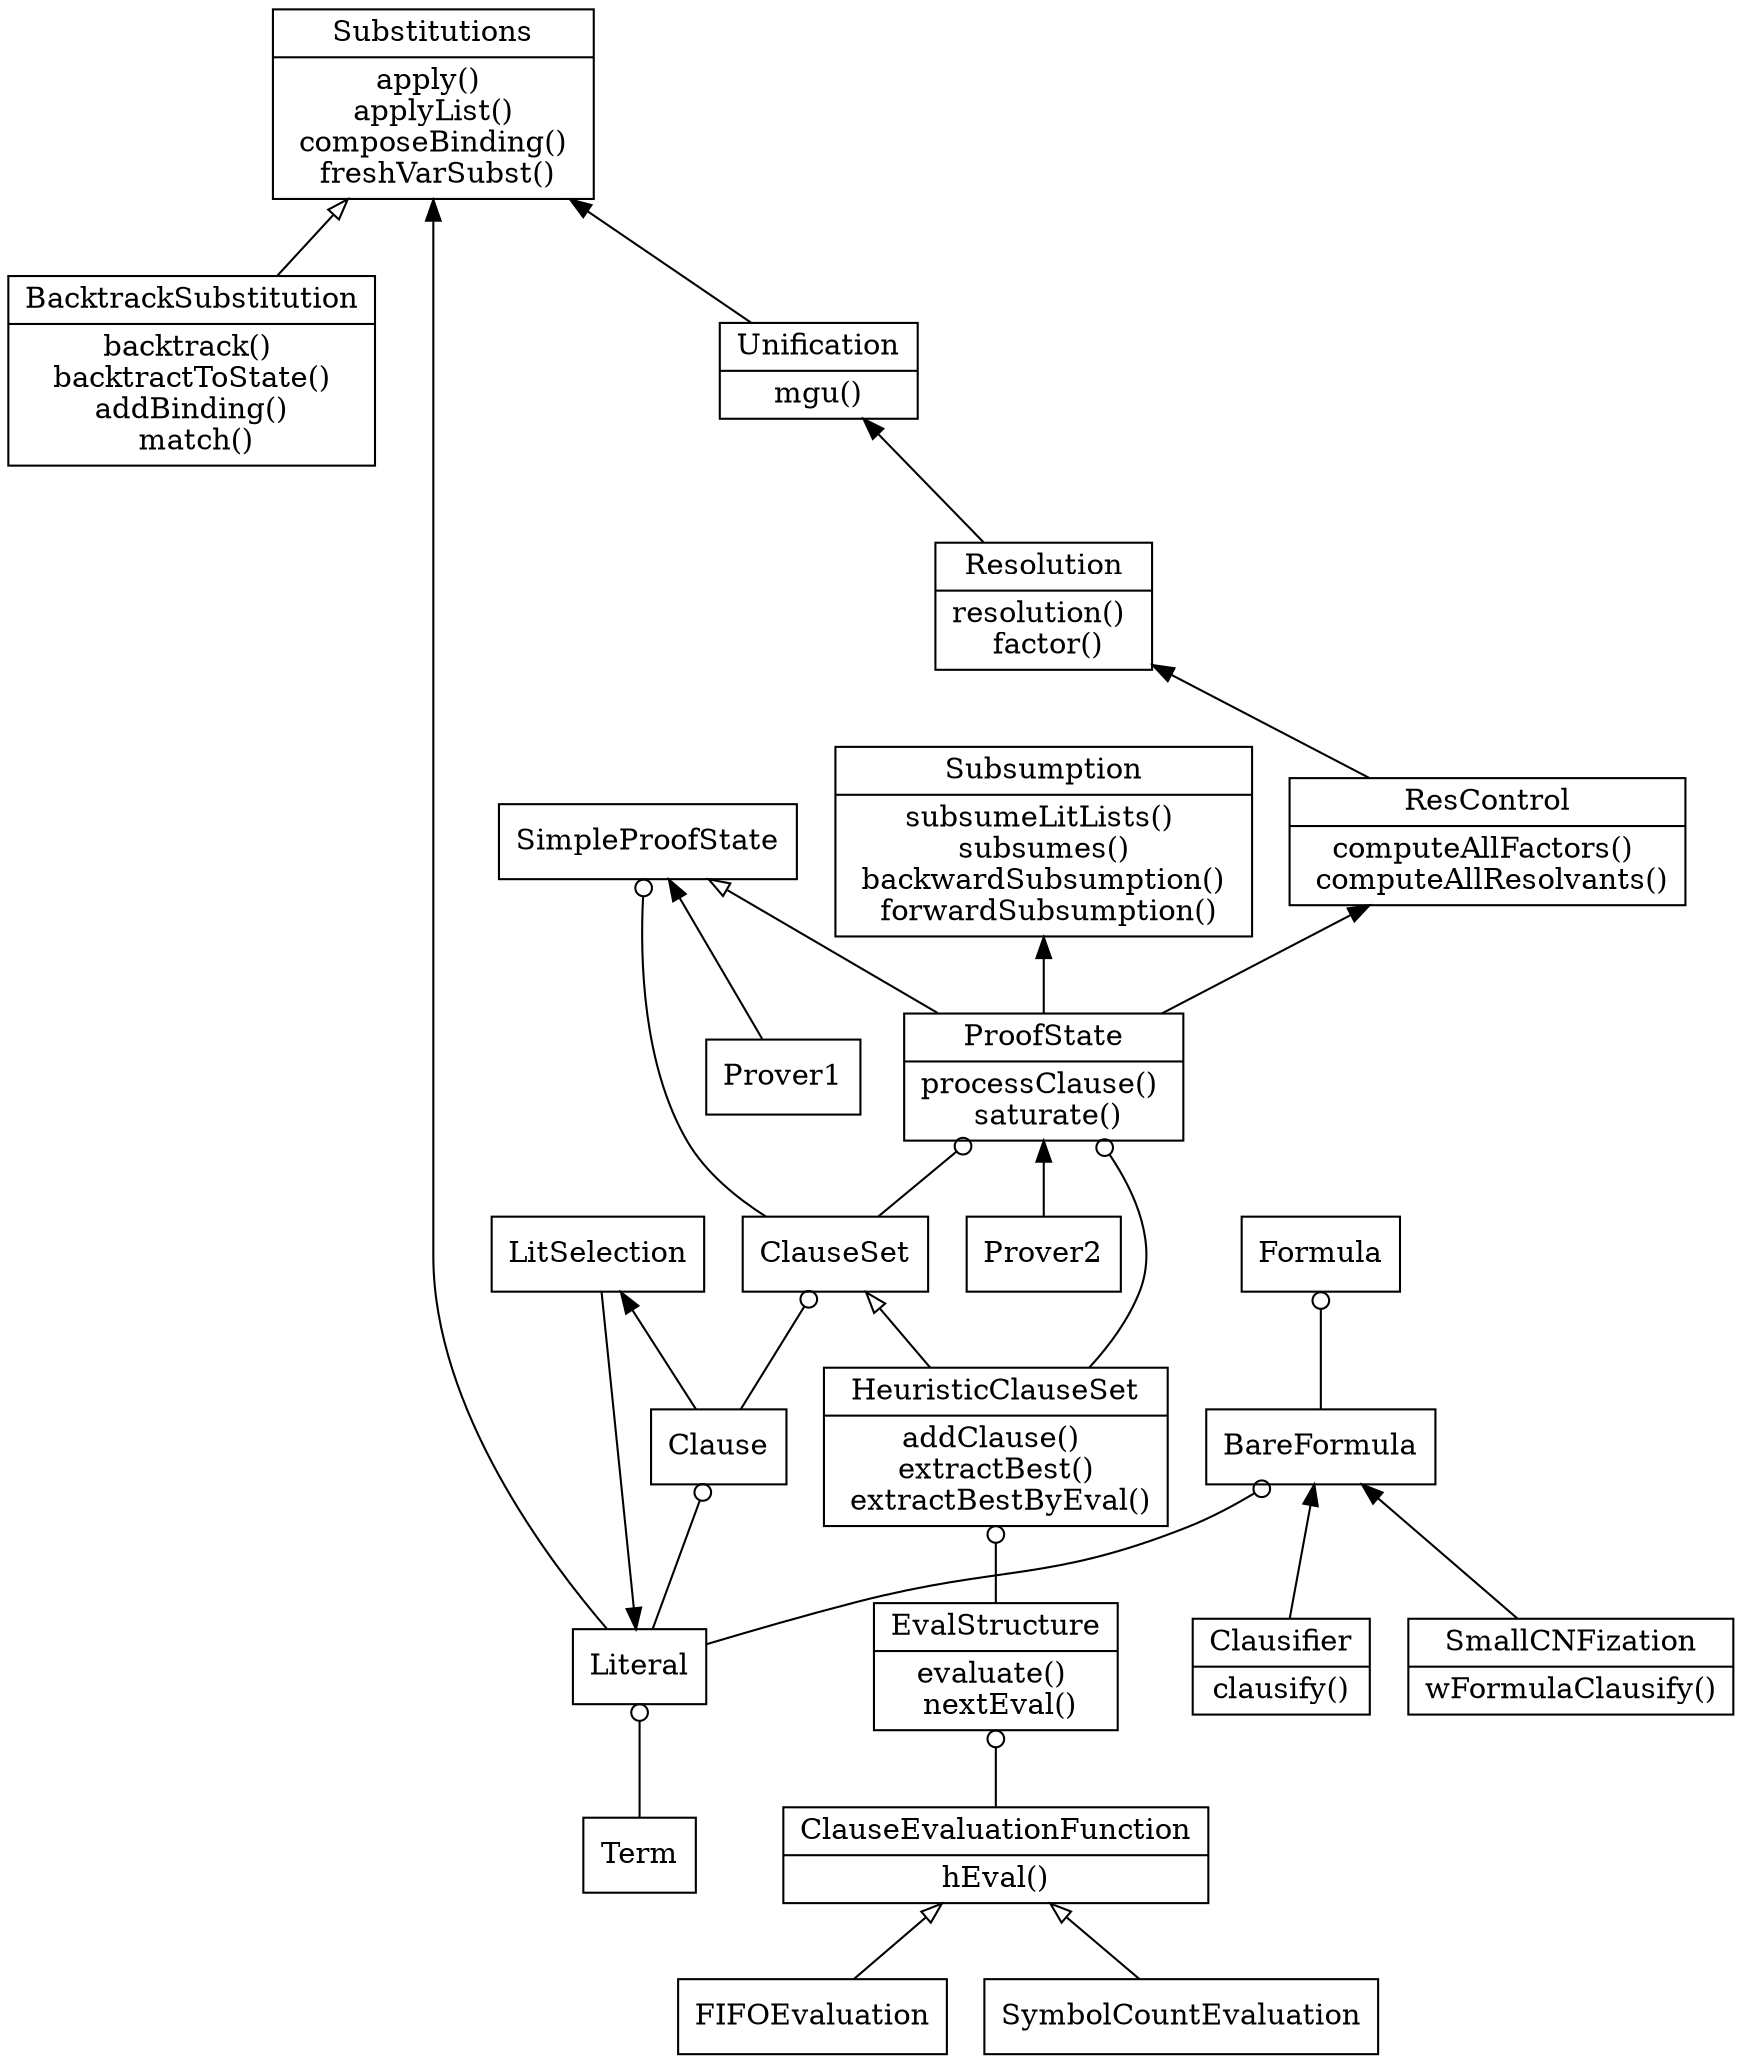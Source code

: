 digraph "proverArch" { rankdir=BT
BacktrackSubstitution [shape=record 
  label="{BacktrackSubstitution | backtrack() \n backtractToState() \n addBinding() \n match()}"];
BareFormula [shape=box];
Clause [shape=box];
ClauseEvaluationFunction [shape=record 
  label="{ClauseEvaluationFunction | hEval()}"];
Clausifier [shape=record label="{Clausifier | clausify()}"];
ClauseSet [shape=box];
EvalStructure [shape=record label="{EvalStructure | evaluate() \n nextEval()}"];
Formula [shape=box];
FIFOEvaluation [shape=box];
HeuristicClauseSet [shape=record 
  label="{HeuristicClauseSet | addClause() \n extractBest() \n extractBestByEval()}"];
Literal [shape=box];
LitSelection [shape=box];
ProofState [shape=record label="{ProofState | processClause() \n saturate() }"];
Prover1 [shape=box label="Prover1"];
Prover2 [shape=box];
ResControl [shape=record 
  label="{ResControl | computeAllFactors() \n computeAllResolvants()}"];
Resolution [shape=record label="{Resolution | resolution() \n factor()}"];
SimpleProofState [shape=box];
SmallCNFization [shape=record label="{SmallCNFization | wFormulaClausify()}"];
Substitutions [shape=record
  label="{Substitutions | apply() \n applyList() \n composeBinding() \n freshVarSubst()}"];
Subsumption [shape=record
    label="{Subsumption | subsumeLitLists() \n subsumes() \n backwardSubsumption() \n forwardSubsumption()}"];
SymbolCountEvaluation [shape=box];
Term [shape=box];
Unification [shape=record 
  label="{Unification | mgu()}"];

BareFormula -> Formula [arrowhead=odot];
Literal -> BareFormula [arrowhead=odot];
Term -> Literal [arrowhead=odot];
Literal -> Clause [arrowhead=odot];
Clause -> ClauseSet [arrowhead=odot];
ClauseSet -> SimpleProofState [arrowhead=odot];
ClauseSet -> ProofState [arrowhead=odot];
HeuristicClauseSet -> ProofState [arrowhead=odot];
ClauseEvaluationFunction -> EvalStructure [arrowhead=odot];
EvalStructure -> HeuristicClauseSet [arrowhead=odot];

BacktrackSubstitution -> Substitutions [arrowhead=empty];
FIFOEvaluation -> ClauseEvaluationFunction [arrowhead=empty];
SymbolCountEvaluation -> ClauseEvaluationFunction [arrowhead=empty];
HeuristicClauseSet -> ClauseSet [arrowhead=empty];
ProofState -> SimpleProofState [arrowhead=empty];

{ResControl -> Resolution -> Unification -> Substitutions;}

Clausifier -> BareFormula;
SmallCNFization -> BareFormula;
Clause -> LitSelection;
LitSelection -> Literal;
Literal -> Substitutions;
ProofState -> Subsumption;
ProofState -> ResControl;
Prover1 -> SimpleProofState;
Prover2 -> ProofState;
}
